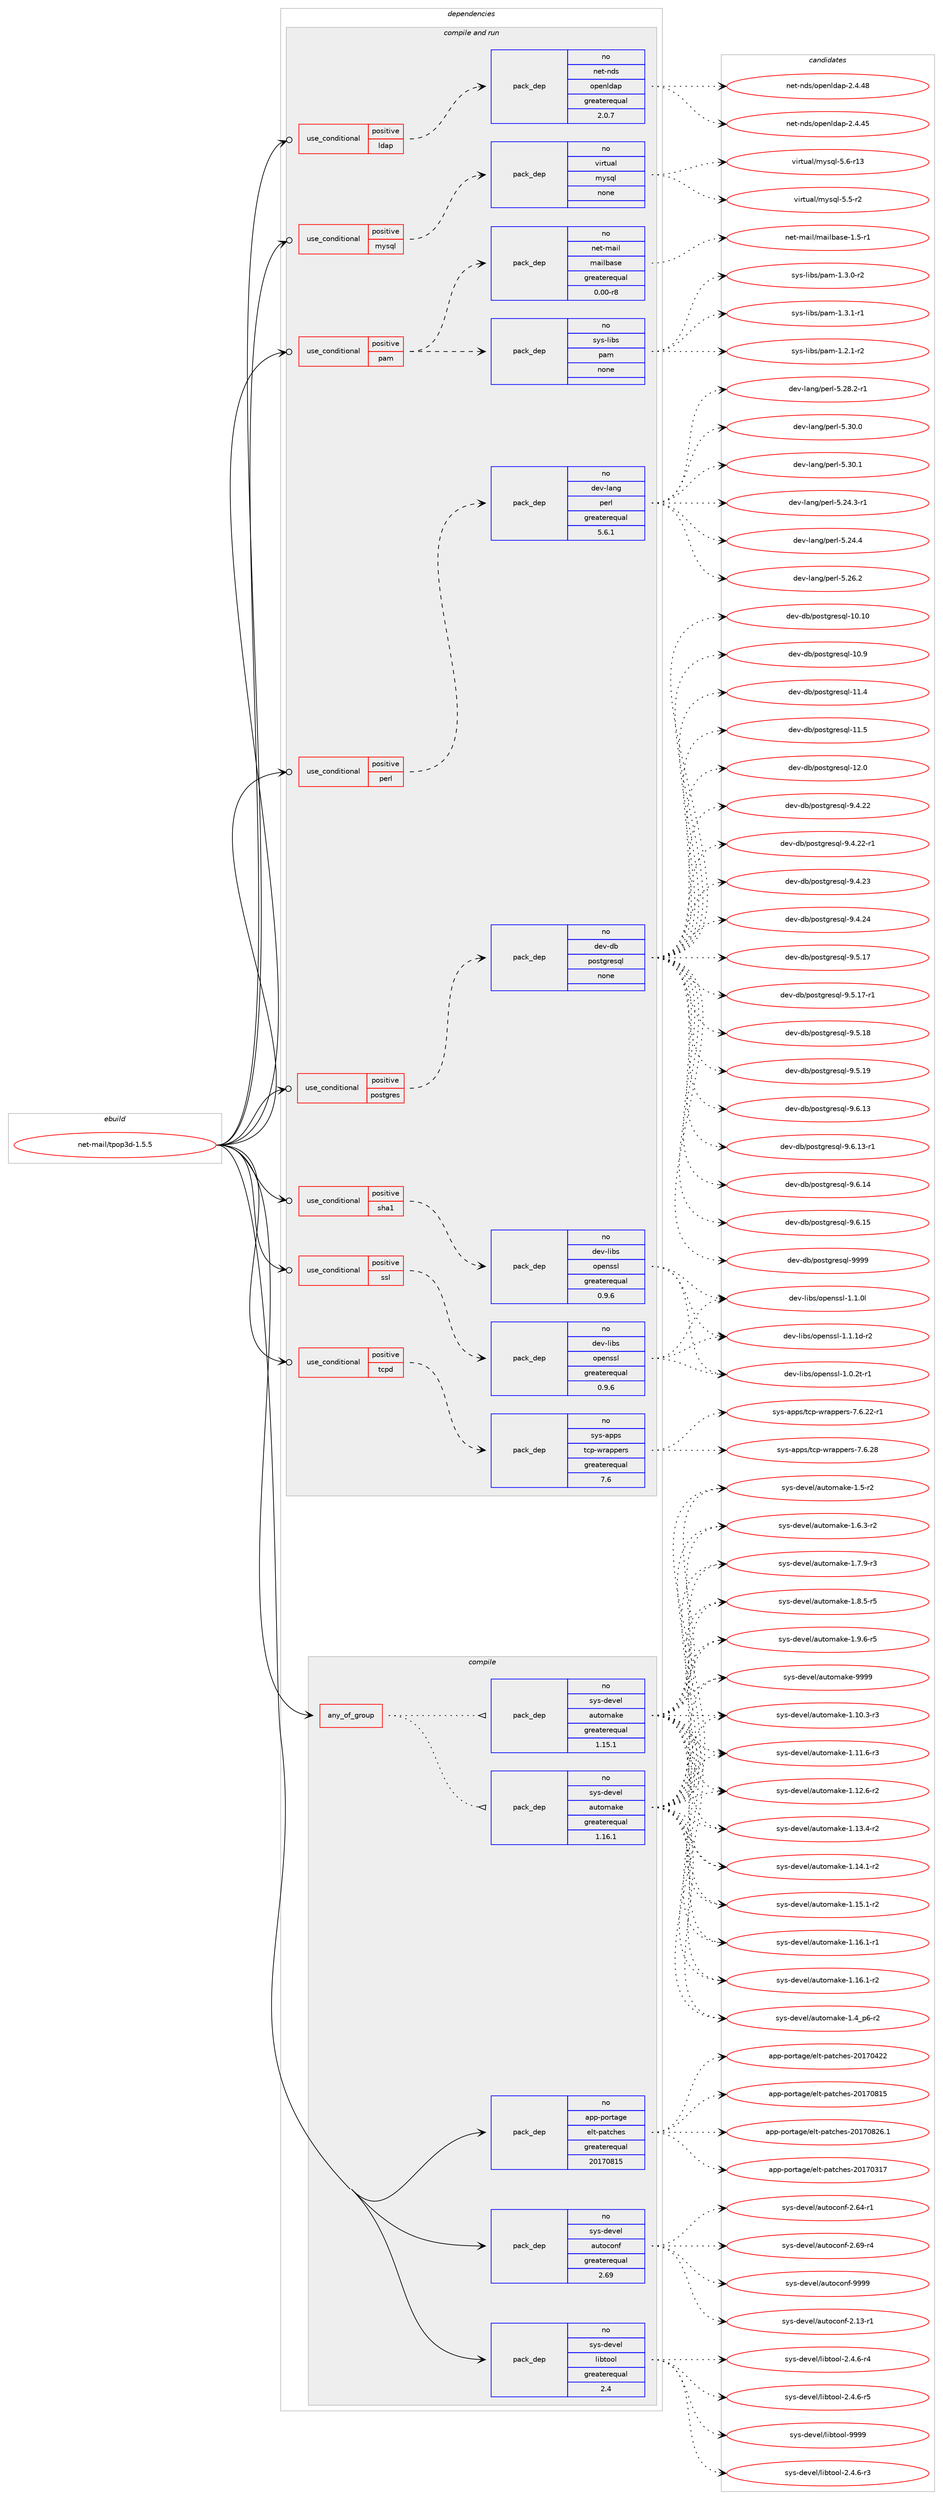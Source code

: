 digraph prolog {

# *************
# Graph options
# *************

newrank=true;
concentrate=true;
compound=true;
graph [rankdir=LR,fontname=Helvetica,fontsize=10,ranksep=1.5];#, ranksep=2.5, nodesep=0.2];
edge  [arrowhead=vee];
node  [fontname=Helvetica,fontsize=10];

# **********
# The ebuild
# **********

subgraph cluster_leftcol {
color=gray;
rank=same;
label=<<i>ebuild</i>>;
id [label="net-mail/tpop3d-1.5.5", color=red, width=4, href="../net-mail/tpop3d-1.5.5.svg"];
}

# ****************
# The dependencies
# ****************

subgraph cluster_midcol {
color=gray;
label=<<i>dependencies</i>>;
subgraph cluster_compile {
fillcolor="#eeeeee";
style=filled;
label=<<i>compile</i>>;
subgraph any14119 {
dependency830785 [label=<<TABLE BORDER="0" CELLBORDER="1" CELLSPACING="0" CELLPADDING="4"><TR><TD CELLPADDING="10">any_of_group</TD></TR></TABLE>>, shape=none, color=red];subgraph pack613617 {
dependency830786 [label=<<TABLE BORDER="0" CELLBORDER="1" CELLSPACING="0" CELLPADDING="4" WIDTH="220"><TR><TD ROWSPAN="6" CELLPADDING="30">pack_dep</TD></TR><TR><TD WIDTH="110">no</TD></TR><TR><TD>sys-devel</TD></TR><TR><TD>automake</TD></TR><TR><TD>greaterequal</TD></TR><TR><TD>1.16.1</TD></TR></TABLE>>, shape=none, color=blue];
}
dependency830785:e -> dependency830786:w [weight=20,style="dotted",arrowhead="oinv"];
subgraph pack613618 {
dependency830787 [label=<<TABLE BORDER="0" CELLBORDER="1" CELLSPACING="0" CELLPADDING="4" WIDTH="220"><TR><TD ROWSPAN="6" CELLPADDING="30">pack_dep</TD></TR><TR><TD WIDTH="110">no</TD></TR><TR><TD>sys-devel</TD></TR><TR><TD>automake</TD></TR><TR><TD>greaterequal</TD></TR><TR><TD>1.15.1</TD></TR></TABLE>>, shape=none, color=blue];
}
dependency830785:e -> dependency830787:w [weight=20,style="dotted",arrowhead="oinv"];
}
id:e -> dependency830785:w [weight=20,style="solid",arrowhead="vee"];
subgraph pack613619 {
dependency830788 [label=<<TABLE BORDER="0" CELLBORDER="1" CELLSPACING="0" CELLPADDING="4" WIDTH="220"><TR><TD ROWSPAN="6" CELLPADDING="30">pack_dep</TD></TR><TR><TD WIDTH="110">no</TD></TR><TR><TD>app-portage</TD></TR><TR><TD>elt-patches</TD></TR><TR><TD>greaterequal</TD></TR><TR><TD>20170815</TD></TR></TABLE>>, shape=none, color=blue];
}
id:e -> dependency830788:w [weight=20,style="solid",arrowhead="vee"];
subgraph pack613620 {
dependency830789 [label=<<TABLE BORDER="0" CELLBORDER="1" CELLSPACING="0" CELLPADDING="4" WIDTH="220"><TR><TD ROWSPAN="6" CELLPADDING="30">pack_dep</TD></TR><TR><TD WIDTH="110">no</TD></TR><TR><TD>sys-devel</TD></TR><TR><TD>autoconf</TD></TR><TR><TD>greaterequal</TD></TR><TR><TD>2.69</TD></TR></TABLE>>, shape=none, color=blue];
}
id:e -> dependency830789:w [weight=20,style="solid",arrowhead="vee"];
subgraph pack613621 {
dependency830790 [label=<<TABLE BORDER="0" CELLBORDER="1" CELLSPACING="0" CELLPADDING="4" WIDTH="220"><TR><TD ROWSPAN="6" CELLPADDING="30">pack_dep</TD></TR><TR><TD WIDTH="110">no</TD></TR><TR><TD>sys-devel</TD></TR><TR><TD>libtool</TD></TR><TR><TD>greaterequal</TD></TR><TR><TD>2.4</TD></TR></TABLE>>, shape=none, color=blue];
}
id:e -> dependency830790:w [weight=20,style="solid",arrowhead="vee"];
}
subgraph cluster_compileandrun {
fillcolor="#eeeeee";
style=filled;
label=<<i>compile and run</i>>;
subgraph cond202592 {
dependency830791 [label=<<TABLE BORDER="0" CELLBORDER="1" CELLSPACING="0" CELLPADDING="4"><TR><TD ROWSPAN="3" CELLPADDING="10">use_conditional</TD></TR><TR><TD>positive</TD></TR><TR><TD>ldap</TD></TR></TABLE>>, shape=none, color=red];
subgraph pack613622 {
dependency830792 [label=<<TABLE BORDER="0" CELLBORDER="1" CELLSPACING="0" CELLPADDING="4" WIDTH="220"><TR><TD ROWSPAN="6" CELLPADDING="30">pack_dep</TD></TR><TR><TD WIDTH="110">no</TD></TR><TR><TD>net-nds</TD></TR><TR><TD>openldap</TD></TR><TR><TD>greaterequal</TD></TR><TR><TD>2.0.7</TD></TR></TABLE>>, shape=none, color=blue];
}
dependency830791:e -> dependency830792:w [weight=20,style="dashed",arrowhead="vee"];
}
id:e -> dependency830791:w [weight=20,style="solid",arrowhead="odotvee"];
subgraph cond202593 {
dependency830793 [label=<<TABLE BORDER="0" CELLBORDER="1" CELLSPACING="0" CELLPADDING="4"><TR><TD ROWSPAN="3" CELLPADDING="10">use_conditional</TD></TR><TR><TD>positive</TD></TR><TR><TD>mysql</TD></TR></TABLE>>, shape=none, color=red];
subgraph pack613623 {
dependency830794 [label=<<TABLE BORDER="0" CELLBORDER="1" CELLSPACING="0" CELLPADDING="4" WIDTH="220"><TR><TD ROWSPAN="6" CELLPADDING="30">pack_dep</TD></TR><TR><TD WIDTH="110">no</TD></TR><TR><TD>virtual</TD></TR><TR><TD>mysql</TD></TR><TR><TD>none</TD></TR><TR><TD></TD></TR></TABLE>>, shape=none, color=blue];
}
dependency830793:e -> dependency830794:w [weight=20,style="dashed",arrowhead="vee"];
}
id:e -> dependency830793:w [weight=20,style="solid",arrowhead="odotvee"];
subgraph cond202594 {
dependency830795 [label=<<TABLE BORDER="0" CELLBORDER="1" CELLSPACING="0" CELLPADDING="4"><TR><TD ROWSPAN="3" CELLPADDING="10">use_conditional</TD></TR><TR><TD>positive</TD></TR><TR><TD>pam</TD></TR></TABLE>>, shape=none, color=red];
subgraph pack613624 {
dependency830796 [label=<<TABLE BORDER="0" CELLBORDER="1" CELLSPACING="0" CELLPADDING="4" WIDTH="220"><TR><TD ROWSPAN="6" CELLPADDING="30">pack_dep</TD></TR><TR><TD WIDTH="110">no</TD></TR><TR><TD>sys-libs</TD></TR><TR><TD>pam</TD></TR><TR><TD>none</TD></TR><TR><TD></TD></TR></TABLE>>, shape=none, color=blue];
}
dependency830795:e -> dependency830796:w [weight=20,style="dashed",arrowhead="vee"];
subgraph pack613625 {
dependency830797 [label=<<TABLE BORDER="0" CELLBORDER="1" CELLSPACING="0" CELLPADDING="4" WIDTH="220"><TR><TD ROWSPAN="6" CELLPADDING="30">pack_dep</TD></TR><TR><TD WIDTH="110">no</TD></TR><TR><TD>net-mail</TD></TR><TR><TD>mailbase</TD></TR><TR><TD>greaterequal</TD></TR><TR><TD>0.00-r8</TD></TR></TABLE>>, shape=none, color=blue];
}
dependency830795:e -> dependency830797:w [weight=20,style="dashed",arrowhead="vee"];
}
id:e -> dependency830795:w [weight=20,style="solid",arrowhead="odotvee"];
subgraph cond202595 {
dependency830798 [label=<<TABLE BORDER="0" CELLBORDER="1" CELLSPACING="0" CELLPADDING="4"><TR><TD ROWSPAN="3" CELLPADDING="10">use_conditional</TD></TR><TR><TD>positive</TD></TR><TR><TD>perl</TD></TR></TABLE>>, shape=none, color=red];
subgraph pack613626 {
dependency830799 [label=<<TABLE BORDER="0" CELLBORDER="1" CELLSPACING="0" CELLPADDING="4" WIDTH="220"><TR><TD ROWSPAN="6" CELLPADDING="30">pack_dep</TD></TR><TR><TD WIDTH="110">no</TD></TR><TR><TD>dev-lang</TD></TR><TR><TD>perl</TD></TR><TR><TD>greaterequal</TD></TR><TR><TD>5.6.1</TD></TR></TABLE>>, shape=none, color=blue];
}
dependency830798:e -> dependency830799:w [weight=20,style="dashed",arrowhead="vee"];
}
id:e -> dependency830798:w [weight=20,style="solid",arrowhead="odotvee"];
subgraph cond202596 {
dependency830800 [label=<<TABLE BORDER="0" CELLBORDER="1" CELLSPACING="0" CELLPADDING="4"><TR><TD ROWSPAN="3" CELLPADDING="10">use_conditional</TD></TR><TR><TD>positive</TD></TR><TR><TD>postgres</TD></TR></TABLE>>, shape=none, color=red];
subgraph pack613627 {
dependency830801 [label=<<TABLE BORDER="0" CELLBORDER="1" CELLSPACING="0" CELLPADDING="4" WIDTH="220"><TR><TD ROWSPAN="6" CELLPADDING="30">pack_dep</TD></TR><TR><TD WIDTH="110">no</TD></TR><TR><TD>dev-db</TD></TR><TR><TD>postgresql</TD></TR><TR><TD>none</TD></TR><TR><TD></TD></TR></TABLE>>, shape=none, color=blue];
}
dependency830800:e -> dependency830801:w [weight=20,style="dashed",arrowhead="vee"];
}
id:e -> dependency830800:w [weight=20,style="solid",arrowhead="odotvee"];
subgraph cond202597 {
dependency830802 [label=<<TABLE BORDER="0" CELLBORDER="1" CELLSPACING="0" CELLPADDING="4"><TR><TD ROWSPAN="3" CELLPADDING="10">use_conditional</TD></TR><TR><TD>positive</TD></TR><TR><TD>sha1</TD></TR></TABLE>>, shape=none, color=red];
subgraph pack613628 {
dependency830803 [label=<<TABLE BORDER="0" CELLBORDER="1" CELLSPACING="0" CELLPADDING="4" WIDTH="220"><TR><TD ROWSPAN="6" CELLPADDING="30">pack_dep</TD></TR><TR><TD WIDTH="110">no</TD></TR><TR><TD>dev-libs</TD></TR><TR><TD>openssl</TD></TR><TR><TD>greaterequal</TD></TR><TR><TD>0.9.6</TD></TR></TABLE>>, shape=none, color=blue];
}
dependency830802:e -> dependency830803:w [weight=20,style="dashed",arrowhead="vee"];
}
id:e -> dependency830802:w [weight=20,style="solid",arrowhead="odotvee"];
subgraph cond202598 {
dependency830804 [label=<<TABLE BORDER="0" CELLBORDER="1" CELLSPACING="0" CELLPADDING="4"><TR><TD ROWSPAN="3" CELLPADDING="10">use_conditional</TD></TR><TR><TD>positive</TD></TR><TR><TD>ssl</TD></TR></TABLE>>, shape=none, color=red];
subgraph pack613629 {
dependency830805 [label=<<TABLE BORDER="0" CELLBORDER="1" CELLSPACING="0" CELLPADDING="4" WIDTH="220"><TR><TD ROWSPAN="6" CELLPADDING="30">pack_dep</TD></TR><TR><TD WIDTH="110">no</TD></TR><TR><TD>dev-libs</TD></TR><TR><TD>openssl</TD></TR><TR><TD>greaterequal</TD></TR><TR><TD>0.9.6</TD></TR></TABLE>>, shape=none, color=blue];
}
dependency830804:e -> dependency830805:w [weight=20,style="dashed",arrowhead="vee"];
}
id:e -> dependency830804:w [weight=20,style="solid",arrowhead="odotvee"];
subgraph cond202599 {
dependency830806 [label=<<TABLE BORDER="0" CELLBORDER="1" CELLSPACING="0" CELLPADDING="4"><TR><TD ROWSPAN="3" CELLPADDING="10">use_conditional</TD></TR><TR><TD>positive</TD></TR><TR><TD>tcpd</TD></TR></TABLE>>, shape=none, color=red];
subgraph pack613630 {
dependency830807 [label=<<TABLE BORDER="0" CELLBORDER="1" CELLSPACING="0" CELLPADDING="4" WIDTH="220"><TR><TD ROWSPAN="6" CELLPADDING="30">pack_dep</TD></TR><TR><TD WIDTH="110">no</TD></TR><TR><TD>sys-apps</TD></TR><TR><TD>tcp-wrappers</TD></TR><TR><TD>greaterequal</TD></TR><TR><TD>7.6</TD></TR></TABLE>>, shape=none, color=blue];
}
dependency830806:e -> dependency830807:w [weight=20,style="dashed",arrowhead="vee"];
}
id:e -> dependency830806:w [weight=20,style="solid",arrowhead="odotvee"];
}
subgraph cluster_run {
fillcolor="#eeeeee";
style=filled;
label=<<i>run</i>>;
}
}

# **************
# The candidates
# **************

subgraph cluster_choices {
rank=same;
color=gray;
label=<<i>candidates</i>>;

subgraph choice613617 {
color=black;
nodesep=1;
choice11512111545100101118101108479711711611110997107101454946494846514511451 [label="sys-devel/automake-1.10.3-r3", color=red, width=4,href="../sys-devel/automake-1.10.3-r3.svg"];
choice11512111545100101118101108479711711611110997107101454946494946544511451 [label="sys-devel/automake-1.11.6-r3", color=red, width=4,href="../sys-devel/automake-1.11.6-r3.svg"];
choice11512111545100101118101108479711711611110997107101454946495046544511450 [label="sys-devel/automake-1.12.6-r2", color=red, width=4,href="../sys-devel/automake-1.12.6-r2.svg"];
choice11512111545100101118101108479711711611110997107101454946495146524511450 [label="sys-devel/automake-1.13.4-r2", color=red, width=4,href="../sys-devel/automake-1.13.4-r2.svg"];
choice11512111545100101118101108479711711611110997107101454946495246494511450 [label="sys-devel/automake-1.14.1-r2", color=red, width=4,href="../sys-devel/automake-1.14.1-r2.svg"];
choice11512111545100101118101108479711711611110997107101454946495346494511450 [label="sys-devel/automake-1.15.1-r2", color=red, width=4,href="../sys-devel/automake-1.15.1-r2.svg"];
choice11512111545100101118101108479711711611110997107101454946495446494511449 [label="sys-devel/automake-1.16.1-r1", color=red, width=4,href="../sys-devel/automake-1.16.1-r1.svg"];
choice11512111545100101118101108479711711611110997107101454946495446494511450 [label="sys-devel/automake-1.16.1-r2", color=red, width=4,href="../sys-devel/automake-1.16.1-r2.svg"];
choice115121115451001011181011084797117116111109971071014549465295112544511450 [label="sys-devel/automake-1.4_p6-r2", color=red, width=4,href="../sys-devel/automake-1.4_p6-r2.svg"];
choice11512111545100101118101108479711711611110997107101454946534511450 [label="sys-devel/automake-1.5-r2", color=red, width=4,href="../sys-devel/automake-1.5-r2.svg"];
choice115121115451001011181011084797117116111109971071014549465446514511450 [label="sys-devel/automake-1.6.3-r2", color=red, width=4,href="../sys-devel/automake-1.6.3-r2.svg"];
choice115121115451001011181011084797117116111109971071014549465546574511451 [label="sys-devel/automake-1.7.9-r3", color=red, width=4,href="../sys-devel/automake-1.7.9-r3.svg"];
choice115121115451001011181011084797117116111109971071014549465646534511453 [label="sys-devel/automake-1.8.5-r5", color=red, width=4,href="../sys-devel/automake-1.8.5-r5.svg"];
choice115121115451001011181011084797117116111109971071014549465746544511453 [label="sys-devel/automake-1.9.6-r5", color=red, width=4,href="../sys-devel/automake-1.9.6-r5.svg"];
choice115121115451001011181011084797117116111109971071014557575757 [label="sys-devel/automake-9999", color=red, width=4,href="../sys-devel/automake-9999.svg"];
dependency830786:e -> choice11512111545100101118101108479711711611110997107101454946494846514511451:w [style=dotted,weight="100"];
dependency830786:e -> choice11512111545100101118101108479711711611110997107101454946494946544511451:w [style=dotted,weight="100"];
dependency830786:e -> choice11512111545100101118101108479711711611110997107101454946495046544511450:w [style=dotted,weight="100"];
dependency830786:e -> choice11512111545100101118101108479711711611110997107101454946495146524511450:w [style=dotted,weight="100"];
dependency830786:e -> choice11512111545100101118101108479711711611110997107101454946495246494511450:w [style=dotted,weight="100"];
dependency830786:e -> choice11512111545100101118101108479711711611110997107101454946495346494511450:w [style=dotted,weight="100"];
dependency830786:e -> choice11512111545100101118101108479711711611110997107101454946495446494511449:w [style=dotted,weight="100"];
dependency830786:e -> choice11512111545100101118101108479711711611110997107101454946495446494511450:w [style=dotted,weight="100"];
dependency830786:e -> choice115121115451001011181011084797117116111109971071014549465295112544511450:w [style=dotted,weight="100"];
dependency830786:e -> choice11512111545100101118101108479711711611110997107101454946534511450:w [style=dotted,weight="100"];
dependency830786:e -> choice115121115451001011181011084797117116111109971071014549465446514511450:w [style=dotted,weight="100"];
dependency830786:e -> choice115121115451001011181011084797117116111109971071014549465546574511451:w [style=dotted,weight="100"];
dependency830786:e -> choice115121115451001011181011084797117116111109971071014549465646534511453:w [style=dotted,weight="100"];
dependency830786:e -> choice115121115451001011181011084797117116111109971071014549465746544511453:w [style=dotted,weight="100"];
dependency830786:e -> choice115121115451001011181011084797117116111109971071014557575757:w [style=dotted,weight="100"];
}
subgraph choice613618 {
color=black;
nodesep=1;
choice11512111545100101118101108479711711611110997107101454946494846514511451 [label="sys-devel/automake-1.10.3-r3", color=red, width=4,href="../sys-devel/automake-1.10.3-r3.svg"];
choice11512111545100101118101108479711711611110997107101454946494946544511451 [label="sys-devel/automake-1.11.6-r3", color=red, width=4,href="../sys-devel/automake-1.11.6-r3.svg"];
choice11512111545100101118101108479711711611110997107101454946495046544511450 [label="sys-devel/automake-1.12.6-r2", color=red, width=4,href="../sys-devel/automake-1.12.6-r2.svg"];
choice11512111545100101118101108479711711611110997107101454946495146524511450 [label="sys-devel/automake-1.13.4-r2", color=red, width=4,href="../sys-devel/automake-1.13.4-r2.svg"];
choice11512111545100101118101108479711711611110997107101454946495246494511450 [label="sys-devel/automake-1.14.1-r2", color=red, width=4,href="../sys-devel/automake-1.14.1-r2.svg"];
choice11512111545100101118101108479711711611110997107101454946495346494511450 [label="sys-devel/automake-1.15.1-r2", color=red, width=4,href="../sys-devel/automake-1.15.1-r2.svg"];
choice11512111545100101118101108479711711611110997107101454946495446494511449 [label="sys-devel/automake-1.16.1-r1", color=red, width=4,href="../sys-devel/automake-1.16.1-r1.svg"];
choice11512111545100101118101108479711711611110997107101454946495446494511450 [label="sys-devel/automake-1.16.1-r2", color=red, width=4,href="../sys-devel/automake-1.16.1-r2.svg"];
choice115121115451001011181011084797117116111109971071014549465295112544511450 [label="sys-devel/automake-1.4_p6-r2", color=red, width=4,href="../sys-devel/automake-1.4_p6-r2.svg"];
choice11512111545100101118101108479711711611110997107101454946534511450 [label="sys-devel/automake-1.5-r2", color=red, width=4,href="../sys-devel/automake-1.5-r2.svg"];
choice115121115451001011181011084797117116111109971071014549465446514511450 [label="sys-devel/automake-1.6.3-r2", color=red, width=4,href="../sys-devel/automake-1.6.3-r2.svg"];
choice115121115451001011181011084797117116111109971071014549465546574511451 [label="sys-devel/automake-1.7.9-r3", color=red, width=4,href="../sys-devel/automake-1.7.9-r3.svg"];
choice115121115451001011181011084797117116111109971071014549465646534511453 [label="sys-devel/automake-1.8.5-r5", color=red, width=4,href="../sys-devel/automake-1.8.5-r5.svg"];
choice115121115451001011181011084797117116111109971071014549465746544511453 [label="sys-devel/automake-1.9.6-r5", color=red, width=4,href="../sys-devel/automake-1.9.6-r5.svg"];
choice115121115451001011181011084797117116111109971071014557575757 [label="sys-devel/automake-9999", color=red, width=4,href="../sys-devel/automake-9999.svg"];
dependency830787:e -> choice11512111545100101118101108479711711611110997107101454946494846514511451:w [style=dotted,weight="100"];
dependency830787:e -> choice11512111545100101118101108479711711611110997107101454946494946544511451:w [style=dotted,weight="100"];
dependency830787:e -> choice11512111545100101118101108479711711611110997107101454946495046544511450:w [style=dotted,weight="100"];
dependency830787:e -> choice11512111545100101118101108479711711611110997107101454946495146524511450:w [style=dotted,weight="100"];
dependency830787:e -> choice11512111545100101118101108479711711611110997107101454946495246494511450:w [style=dotted,weight="100"];
dependency830787:e -> choice11512111545100101118101108479711711611110997107101454946495346494511450:w [style=dotted,weight="100"];
dependency830787:e -> choice11512111545100101118101108479711711611110997107101454946495446494511449:w [style=dotted,weight="100"];
dependency830787:e -> choice11512111545100101118101108479711711611110997107101454946495446494511450:w [style=dotted,weight="100"];
dependency830787:e -> choice115121115451001011181011084797117116111109971071014549465295112544511450:w [style=dotted,weight="100"];
dependency830787:e -> choice11512111545100101118101108479711711611110997107101454946534511450:w [style=dotted,weight="100"];
dependency830787:e -> choice115121115451001011181011084797117116111109971071014549465446514511450:w [style=dotted,weight="100"];
dependency830787:e -> choice115121115451001011181011084797117116111109971071014549465546574511451:w [style=dotted,weight="100"];
dependency830787:e -> choice115121115451001011181011084797117116111109971071014549465646534511453:w [style=dotted,weight="100"];
dependency830787:e -> choice115121115451001011181011084797117116111109971071014549465746544511453:w [style=dotted,weight="100"];
dependency830787:e -> choice115121115451001011181011084797117116111109971071014557575757:w [style=dotted,weight="100"];
}
subgraph choice613619 {
color=black;
nodesep=1;
choice97112112451121111141169710310147101108116451129711699104101115455048495548514955 [label="app-portage/elt-patches-20170317", color=red, width=4,href="../app-portage/elt-patches-20170317.svg"];
choice97112112451121111141169710310147101108116451129711699104101115455048495548525050 [label="app-portage/elt-patches-20170422", color=red, width=4,href="../app-portage/elt-patches-20170422.svg"];
choice97112112451121111141169710310147101108116451129711699104101115455048495548564953 [label="app-portage/elt-patches-20170815", color=red, width=4,href="../app-portage/elt-patches-20170815.svg"];
choice971121124511211111411697103101471011081164511297116991041011154550484955485650544649 [label="app-portage/elt-patches-20170826.1", color=red, width=4,href="../app-portage/elt-patches-20170826.1.svg"];
dependency830788:e -> choice97112112451121111141169710310147101108116451129711699104101115455048495548514955:w [style=dotted,weight="100"];
dependency830788:e -> choice97112112451121111141169710310147101108116451129711699104101115455048495548525050:w [style=dotted,weight="100"];
dependency830788:e -> choice97112112451121111141169710310147101108116451129711699104101115455048495548564953:w [style=dotted,weight="100"];
dependency830788:e -> choice971121124511211111411697103101471011081164511297116991041011154550484955485650544649:w [style=dotted,weight="100"];
}
subgraph choice613620 {
color=black;
nodesep=1;
choice1151211154510010111810110847971171161119911111010245504649514511449 [label="sys-devel/autoconf-2.13-r1", color=red, width=4,href="../sys-devel/autoconf-2.13-r1.svg"];
choice1151211154510010111810110847971171161119911111010245504654524511449 [label="sys-devel/autoconf-2.64-r1", color=red, width=4,href="../sys-devel/autoconf-2.64-r1.svg"];
choice1151211154510010111810110847971171161119911111010245504654574511452 [label="sys-devel/autoconf-2.69-r4", color=red, width=4,href="../sys-devel/autoconf-2.69-r4.svg"];
choice115121115451001011181011084797117116111991111101024557575757 [label="sys-devel/autoconf-9999", color=red, width=4,href="../sys-devel/autoconf-9999.svg"];
dependency830789:e -> choice1151211154510010111810110847971171161119911111010245504649514511449:w [style=dotted,weight="100"];
dependency830789:e -> choice1151211154510010111810110847971171161119911111010245504654524511449:w [style=dotted,weight="100"];
dependency830789:e -> choice1151211154510010111810110847971171161119911111010245504654574511452:w [style=dotted,weight="100"];
dependency830789:e -> choice115121115451001011181011084797117116111991111101024557575757:w [style=dotted,weight="100"];
}
subgraph choice613621 {
color=black;
nodesep=1;
choice1151211154510010111810110847108105981161111111084550465246544511451 [label="sys-devel/libtool-2.4.6-r3", color=red, width=4,href="../sys-devel/libtool-2.4.6-r3.svg"];
choice1151211154510010111810110847108105981161111111084550465246544511452 [label="sys-devel/libtool-2.4.6-r4", color=red, width=4,href="../sys-devel/libtool-2.4.6-r4.svg"];
choice1151211154510010111810110847108105981161111111084550465246544511453 [label="sys-devel/libtool-2.4.6-r5", color=red, width=4,href="../sys-devel/libtool-2.4.6-r5.svg"];
choice1151211154510010111810110847108105981161111111084557575757 [label="sys-devel/libtool-9999", color=red, width=4,href="../sys-devel/libtool-9999.svg"];
dependency830790:e -> choice1151211154510010111810110847108105981161111111084550465246544511451:w [style=dotted,weight="100"];
dependency830790:e -> choice1151211154510010111810110847108105981161111111084550465246544511452:w [style=dotted,weight="100"];
dependency830790:e -> choice1151211154510010111810110847108105981161111111084550465246544511453:w [style=dotted,weight="100"];
dependency830790:e -> choice1151211154510010111810110847108105981161111111084557575757:w [style=dotted,weight="100"];
}
subgraph choice613622 {
color=black;
nodesep=1;
choice11010111645110100115471111121011101081009711245504652465253 [label="net-nds/openldap-2.4.45", color=red, width=4,href="../net-nds/openldap-2.4.45.svg"];
choice11010111645110100115471111121011101081009711245504652465256 [label="net-nds/openldap-2.4.48", color=red, width=4,href="../net-nds/openldap-2.4.48.svg"];
dependency830792:e -> choice11010111645110100115471111121011101081009711245504652465253:w [style=dotted,weight="100"];
dependency830792:e -> choice11010111645110100115471111121011101081009711245504652465256:w [style=dotted,weight="100"];
}
subgraph choice613623 {
color=black;
nodesep=1;
choice1181051141161179710847109121115113108455346534511450 [label="virtual/mysql-5.5-r2", color=red, width=4,href="../virtual/mysql-5.5-r2.svg"];
choice118105114116117971084710912111511310845534654451144951 [label="virtual/mysql-5.6-r13", color=red, width=4,href="../virtual/mysql-5.6-r13.svg"];
dependency830794:e -> choice1181051141161179710847109121115113108455346534511450:w [style=dotted,weight="100"];
dependency830794:e -> choice118105114116117971084710912111511310845534654451144951:w [style=dotted,weight="100"];
}
subgraph choice613624 {
color=black;
nodesep=1;
choice115121115451081059811547112971094549465046494511450 [label="sys-libs/pam-1.2.1-r2", color=red, width=4,href="../sys-libs/pam-1.2.1-r2.svg"];
choice115121115451081059811547112971094549465146484511450 [label="sys-libs/pam-1.3.0-r2", color=red, width=4,href="../sys-libs/pam-1.3.0-r2.svg"];
choice115121115451081059811547112971094549465146494511449 [label="sys-libs/pam-1.3.1-r1", color=red, width=4,href="../sys-libs/pam-1.3.1-r1.svg"];
dependency830796:e -> choice115121115451081059811547112971094549465046494511450:w [style=dotted,weight="100"];
dependency830796:e -> choice115121115451081059811547112971094549465146484511450:w [style=dotted,weight="100"];
dependency830796:e -> choice115121115451081059811547112971094549465146494511449:w [style=dotted,weight="100"];
}
subgraph choice613625 {
color=black;
nodesep=1;
choice110101116451099710510847109971051089897115101454946534511449 [label="net-mail/mailbase-1.5-r1", color=red, width=4,href="../net-mail/mailbase-1.5-r1.svg"];
dependency830797:e -> choice110101116451099710510847109971051089897115101454946534511449:w [style=dotted,weight="100"];
}
subgraph choice613626 {
color=black;
nodesep=1;
choice100101118451089711010347112101114108455346505246514511449 [label="dev-lang/perl-5.24.3-r1", color=red, width=4,href="../dev-lang/perl-5.24.3-r1.svg"];
choice10010111845108971101034711210111410845534650524652 [label="dev-lang/perl-5.24.4", color=red, width=4,href="../dev-lang/perl-5.24.4.svg"];
choice10010111845108971101034711210111410845534650544650 [label="dev-lang/perl-5.26.2", color=red, width=4,href="../dev-lang/perl-5.26.2.svg"];
choice100101118451089711010347112101114108455346505646504511449 [label="dev-lang/perl-5.28.2-r1", color=red, width=4,href="../dev-lang/perl-5.28.2-r1.svg"];
choice10010111845108971101034711210111410845534651484648 [label="dev-lang/perl-5.30.0", color=red, width=4,href="../dev-lang/perl-5.30.0.svg"];
choice10010111845108971101034711210111410845534651484649 [label="dev-lang/perl-5.30.1", color=red, width=4,href="../dev-lang/perl-5.30.1.svg"];
dependency830799:e -> choice100101118451089711010347112101114108455346505246514511449:w [style=dotted,weight="100"];
dependency830799:e -> choice10010111845108971101034711210111410845534650524652:w [style=dotted,weight="100"];
dependency830799:e -> choice10010111845108971101034711210111410845534650544650:w [style=dotted,weight="100"];
dependency830799:e -> choice100101118451089711010347112101114108455346505646504511449:w [style=dotted,weight="100"];
dependency830799:e -> choice10010111845108971101034711210111410845534651484648:w [style=dotted,weight="100"];
dependency830799:e -> choice10010111845108971101034711210111410845534651484649:w [style=dotted,weight="100"];
}
subgraph choice613627 {
color=black;
nodesep=1;
choice100101118451009847112111115116103114101115113108454948464948 [label="dev-db/postgresql-10.10", color=red, width=4,href="../dev-db/postgresql-10.10.svg"];
choice1001011184510098471121111151161031141011151131084549484657 [label="dev-db/postgresql-10.9", color=red, width=4,href="../dev-db/postgresql-10.9.svg"];
choice1001011184510098471121111151161031141011151131084549494652 [label="dev-db/postgresql-11.4", color=red, width=4,href="../dev-db/postgresql-11.4.svg"];
choice1001011184510098471121111151161031141011151131084549494653 [label="dev-db/postgresql-11.5", color=red, width=4,href="../dev-db/postgresql-11.5.svg"];
choice1001011184510098471121111151161031141011151131084549504648 [label="dev-db/postgresql-12.0", color=red, width=4,href="../dev-db/postgresql-12.0.svg"];
choice10010111845100984711211111511610311410111511310845574652465050 [label="dev-db/postgresql-9.4.22", color=red, width=4,href="../dev-db/postgresql-9.4.22.svg"];
choice100101118451009847112111115116103114101115113108455746524650504511449 [label="dev-db/postgresql-9.4.22-r1", color=red, width=4,href="../dev-db/postgresql-9.4.22-r1.svg"];
choice10010111845100984711211111511610311410111511310845574652465051 [label="dev-db/postgresql-9.4.23", color=red, width=4,href="../dev-db/postgresql-9.4.23.svg"];
choice10010111845100984711211111511610311410111511310845574652465052 [label="dev-db/postgresql-9.4.24", color=red, width=4,href="../dev-db/postgresql-9.4.24.svg"];
choice10010111845100984711211111511610311410111511310845574653464955 [label="dev-db/postgresql-9.5.17", color=red, width=4,href="../dev-db/postgresql-9.5.17.svg"];
choice100101118451009847112111115116103114101115113108455746534649554511449 [label="dev-db/postgresql-9.5.17-r1", color=red, width=4,href="../dev-db/postgresql-9.5.17-r1.svg"];
choice10010111845100984711211111511610311410111511310845574653464956 [label="dev-db/postgresql-9.5.18", color=red, width=4,href="../dev-db/postgresql-9.5.18.svg"];
choice10010111845100984711211111511610311410111511310845574653464957 [label="dev-db/postgresql-9.5.19", color=red, width=4,href="../dev-db/postgresql-9.5.19.svg"];
choice10010111845100984711211111511610311410111511310845574654464951 [label="dev-db/postgresql-9.6.13", color=red, width=4,href="../dev-db/postgresql-9.6.13.svg"];
choice100101118451009847112111115116103114101115113108455746544649514511449 [label="dev-db/postgresql-9.6.13-r1", color=red, width=4,href="../dev-db/postgresql-9.6.13-r1.svg"];
choice10010111845100984711211111511610311410111511310845574654464952 [label="dev-db/postgresql-9.6.14", color=red, width=4,href="../dev-db/postgresql-9.6.14.svg"];
choice10010111845100984711211111511610311410111511310845574654464953 [label="dev-db/postgresql-9.6.15", color=red, width=4,href="../dev-db/postgresql-9.6.15.svg"];
choice1001011184510098471121111151161031141011151131084557575757 [label="dev-db/postgresql-9999", color=red, width=4,href="../dev-db/postgresql-9999.svg"];
dependency830801:e -> choice100101118451009847112111115116103114101115113108454948464948:w [style=dotted,weight="100"];
dependency830801:e -> choice1001011184510098471121111151161031141011151131084549484657:w [style=dotted,weight="100"];
dependency830801:e -> choice1001011184510098471121111151161031141011151131084549494652:w [style=dotted,weight="100"];
dependency830801:e -> choice1001011184510098471121111151161031141011151131084549494653:w [style=dotted,weight="100"];
dependency830801:e -> choice1001011184510098471121111151161031141011151131084549504648:w [style=dotted,weight="100"];
dependency830801:e -> choice10010111845100984711211111511610311410111511310845574652465050:w [style=dotted,weight="100"];
dependency830801:e -> choice100101118451009847112111115116103114101115113108455746524650504511449:w [style=dotted,weight="100"];
dependency830801:e -> choice10010111845100984711211111511610311410111511310845574652465051:w [style=dotted,weight="100"];
dependency830801:e -> choice10010111845100984711211111511610311410111511310845574652465052:w [style=dotted,weight="100"];
dependency830801:e -> choice10010111845100984711211111511610311410111511310845574653464955:w [style=dotted,weight="100"];
dependency830801:e -> choice100101118451009847112111115116103114101115113108455746534649554511449:w [style=dotted,weight="100"];
dependency830801:e -> choice10010111845100984711211111511610311410111511310845574653464956:w [style=dotted,weight="100"];
dependency830801:e -> choice10010111845100984711211111511610311410111511310845574653464957:w [style=dotted,weight="100"];
dependency830801:e -> choice10010111845100984711211111511610311410111511310845574654464951:w [style=dotted,weight="100"];
dependency830801:e -> choice100101118451009847112111115116103114101115113108455746544649514511449:w [style=dotted,weight="100"];
dependency830801:e -> choice10010111845100984711211111511610311410111511310845574654464952:w [style=dotted,weight="100"];
dependency830801:e -> choice10010111845100984711211111511610311410111511310845574654464953:w [style=dotted,weight="100"];
dependency830801:e -> choice1001011184510098471121111151161031141011151131084557575757:w [style=dotted,weight="100"];
}
subgraph choice613628 {
color=black;
nodesep=1;
choice1001011184510810598115471111121011101151151084549464846501164511449 [label="dev-libs/openssl-1.0.2t-r1", color=red, width=4,href="../dev-libs/openssl-1.0.2t-r1.svg"];
choice100101118451081059811547111112101110115115108454946494648108 [label="dev-libs/openssl-1.1.0l", color=red, width=4,href="../dev-libs/openssl-1.1.0l.svg"];
choice1001011184510810598115471111121011101151151084549464946491004511450 [label="dev-libs/openssl-1.1.1d-r2", color=red, width=4,href="../dev-libs/openssl-1.1.1d-r2.svg"];
dependency830803:e -> choice1001011184510810598115471111121011101151151084549464846501164511449:w [style=dotted,weight="100"];
dependency830803:e -> choice100101118451081059811547111112101110115115108454946494648108:w [style=dotted,weight="100"];
dependency830803:e -> choice1001011184510810598115471111121011101151151084549464946491004511450:w [style=dotted,weight="100"];
}
subgraph choice613629 {
color=black;
nodesep=1;
choice1001011184510810598115471111121011101151151084549464846501164511449 [label="dev-libs/openssl-1.0.2t-r1", color=red, width=4,href="../dev-libs/openssl-1.0.2t-r1.svg"];
choice100101118451081059811547111112101110115115108454946494648108 [label="dev-libs/openssl-1.1.0l", color=red, width=4,href="../dev-libs/openssl-1.1.0l.svg"];
choice1001011184510810598115471111121011101151151084549464946491004511450 [label="dev-libs/openssl-1.1.1d-r2", color=red, width=4,href="../dev-libs/openssl-1.1.1d-r2.svg"];
dependency830805:e -> choice1001011184510810598115471111121011101151151084549464846501164511449:w [style=dotted,weight="100"];
dependency830805:e -> choice100101118451081059811547111112101110115115108454946494648108:w [style=dotted,weight="100"];
dependency830805:e -> choice1001011184510810598115471111121011101151151084549464946491004511450:w [style=dotted,weight="100"];
}
subgraph choice613630 {
color=black;
nodesep=1;
choice115121115459711211211547116991124511911497112112101114115455546544650504511449 [label="sys-apps/tcp-wrappers-7.6.22-r1", color=red, width=4,href="../sys-apps/tcp-wrappers-7.6.22-r1.svg"];
choice11512111545971121121154711699112451191149711211210111411545554654465056 [label="sys-apps/tcp-wrappers-7.6.28", color=red, width=4,href="../sys-apps/tcp-wrappers-7.6.28.svg"];
dependency830807:e -> choice115121115459711211211547116991124511911497112112101114115455546544650504511449:w [style=dotted,weight="100"];
dependency830807:e -> choice11512111545971121121154711699112451191149711211210111411545554654465056:w [style=dotted,weight="100"];
}
}

}
